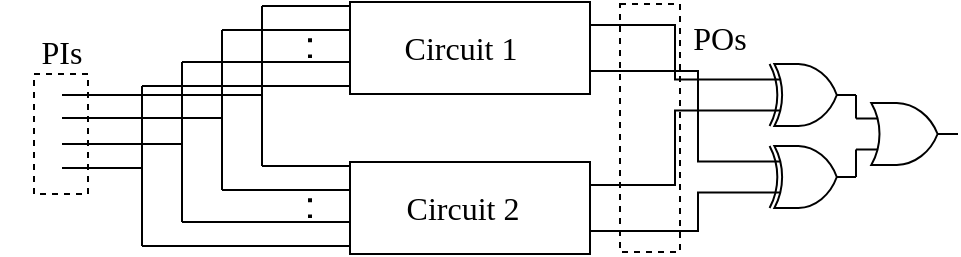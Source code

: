 <mxfile version="24.9.1">
  <diagram name="第 1 页" id="R_YB8eP6xfJqm2-LIVEI">
    <mxGraphModel dx="1113" dy="603" grid="0" gridSize="10" guides="1" tooltips="1" connect="1" arrows="1" fold="1" page="0" pageScale="1" pageWidth="827" pageHeight="1169" math="0" shadow="0">
      <root>
        <mxCell id="0" />
        <mxCell id="1" parent="0" />
        <mxCell id="FWlroTrUWCIazvGDAyiw-24" value="" style="endArrow=none;html=1;rounded=0;fontSize=12;startSize=8;endSize=8;curved=1;" edge="1" parent="1">
          <mxGeometry width="50" height="50" relative="1" as="geometry">
            <mxPoint x="30" y="108" as="sourcePoint" />
            <mxPoint x="90" y="108" as="targetPoint" />
          </mxGeometry>
        </mxCell>
        <mxCell id="FWlroTrUWCIazvGDAyiw-26" value="" style="endArrow=none;html=1;rounded=0;fontSize=12;startSize=8;endSize=8;curved=1;" edge="1" parent="1">
          <mxGeometry width="50" height="50" relative="1" as="geometry">
            <mxPoint x="30" y="188" as="sourcePoint" />
            <mxPoint x="90" y="188" as="targetPoint" />
          </mxGeometry>
        </mxCell>
        <mxCell id="FWlroTrUWCIazvGDAyiw-27" value="" style="endArrow=none;html=1;rounded=0;fontSize=12;startSize=8;endSize=8;curved=1;" edge="1" parent="1">
          <mxGeometry width="50" height="50" relative="1" as="geometry">
            <mxPoint x="30" y="188" as="sourcePoint" />
            <mxPoint x="30" y="108" as="targetPoint" />
          </mxGeometry>
        </mxCell>
        <mxCell id="FWlroTrUWCIazvGDAyiw-28" value="" style="endArrow=none;html=1;rounded=0;fontSize=12;startSize=8;endSize=8;curved=1;" edge="1" parent="1">
          <mxGeometry width="50" height="50" relative="1" as="geometry">
            <mxPoint x="10" y="120" as="sourcePoint" />
            <mxPoint x="90" y="120" as="targetPoint" />
          </mxGeometry>
        </mxCell>
        <mxCell id="FWlroTrUWCIazvGDAyiw-29" value="" style="endArrow=none;html=1;rounded=0;fontSize=12;startSize=8;endSize=8;curved=1;" edge="1" parent="1">
          <mxGeometry width="50" height="50" relative="1" as="geometry">
            <mxPoint x="10" y="200" as="sourcePoint" />
            <mxPoint x="90" y="200" as="targetPoint" />
          </mxGeometry>
        </mxCell>
        <mxCell id="FWlroTrUWCIazvGDAyiw-30" value="" style="endArrow=none;html=1;rounded=0;fontSize=12;startSize=8;endSize=8;curved=1;" edge="1" parent="1">
          <mxGeometry width="50" height="50" relative="1" as="geometry">
            <mxPoint x="-10" y="136" as="sourcePoint" />
            <mxPoint x="94" y="136" as="targetPoint" />
          </mxGeometry>
        </mxCell>
        <mxCell id="FWlroTrUWCIazvGDAyiw-31" value="" style="endArrow=none;html=1;rounded=0;fontSize=12;startSize=8;endSize=8;curved=1;" edge="1" parent="1">
          <mxGeometry width="50" height="50" relative="1" as="geometry">
            <mxPoint x="-10" y="216" as="sourcePoint" />
            <mxPoint x="90" y="216" as="targetPoint" />
          </mxGeometry>
        </mxCell>
        <mxCell id="FWlroTrUWCIazvGDAyiw-32" value="" style="endArrow=none;html=1;rounded=0;fontSize=12;startSize=8;endSize=8;curved=1;" edge="1" parent="1">
          <mxGeometry width="50" height="50" relative="1" as="geometry">
            <mxPoint x="10" y="200" as="sourcePoint" />
            <mxPoint x="10" y="120" as="targetPoint" />
          </mxGeometry>
        </mxCell>
        <mxCell id="FWlroTrUWCIazvGDAyiw-33" value="" style="endArrow=none;html=1;rounded=0;fontSize=12;startSize=8;endSize=8;curved=1;" edge="1" parent="1">
          <mxGeometry width="50" height="50" relative="1" as="geometry">
            <mxPoint x="-10" y="216" as="sourcePoint" />
            <mxPoint x="-10" y="136" as="targetPoint" />
          </mxGeometry>
        </mxCell>
        <mxCell id="FWlroTrUWCIazvGDAyiw-34" value="" style="endArrow=none;html=1;rounded=0;fontSize=12;startSize=8;endSize=8;curved=1;" edge="1" parent="1">
          <mxGeometry width="50" height="50" relative="1" as="geometry">
            <mxPoint x="-30" y="228" as="sourcePoint" />
            <mxPoint x="90" y="228" as="targetPoint" />
          </mxGeometry>
        </mxCell>
        <mxCell id="FWlroTrUWCIazvGDAyiw-35" value="" style="endArrow=none;html=1;rounded=0;fontSize=12;startSize=8;endSize=8;curved=1;" edge="1" parent="1">
          <mxGeometry width="50" height="50" relative="1" as="geometry">
            <mxPoint x="-30" y="148" as="sourcePoint" />
            <mxPoint x="90" y="148" as="targetPoint" />
          </mxGeometry>
        </mxCell>
        <mxCell id="FWlroTrUWCIazvGDAyiw-36" value="" style="endArrow=none;html=1;rounded=0;fontSize=12;startSize=8;endSize=8;curved=1;" edge="1" parent="1">
          <mxGeometry width="50" height="50" relative="1" as="geometry">
            <mxPoint x="-30" y="228" as="sourcePoint" />
            <mxPoint x="-30" y="148" as="targetPoint" />
          </mxGeometry>
        </mxCell>
        <mxCell id="FWlroTrUWCIazvGDAyiw-37" value="" style="endArrow=none;html=1;rounded=0;fontSize=12;startSize=8;endSize=8;curved=1;" edge="1" parent="1">
          <mxGeometry width="50" height="50" relative="1" as="geometry">
            <mxPoint x="-70" y="189" as="sourcePoint" />
            <mxPoint x="-30" y="189" as="targetPoint" />
          </mxGeometry>
        </mxCell>
        <mxCell id="FWlroTrUWCIazvGDAyiw-38" value="" style="endArrow=none;html=1;rounded=0;fontSize=12;startSize=8;endSize=8;curved=1;" edge="1" parent="1">
          <mxGeometry width="50" height="50" relative="1" as="geometry">
            <mxPoint x="-70" y="177" as="sourcePoint" />
            <mxPoint x="-10" y="177" as="targetPoint" />
          </mxGeometry>
        </mxCell>
        <mxCell id="FWlroTrUWCIazvGDAyiw-39" value="" style="endArrow=none;html=1;rounded=0;fontSize=12;startSize=8;endSize=8;curved=1;" edge="1" parent="1">
          <mxGeometry width="50" height="50" relative="1" as="geometry">
            <mxPoint x="-70" y="164" as="sourcePoint" />
            <mxPoint x="10" y="164" as="targetPoint" />
          </mxGeometry>
        </mxCell>
        <mxCell id="FWlroTrUWCIazvGDAyiw-40" value="" style="endArrow=none;html=1;rounded=0;fontSize=12;startSize=8;endSize=8;curved=1;" edge="1" parent="1">
          <mxGeometry width="50" height="50" relative="1" as="geometry">
            <mxPoint x="-70" y="152.5" as="sourcePoint" />
            <mxPoint x="30" y="152.5" as="targetPoint" />
          </mxGeometry>
        </mxCell>
        <mxCell id="FWlroTrUWCIazvGDAyiw-41" value="" style="rounded=0;whiteSpace=wrap;html=1;dashed=1;fillColor=none;" vertex="1" parent="1">
          <mxGeometry x="-84" y="142" width="27" height="60" as="geometry" />
        </mxCell>
        <mxCell id="FWlroTrUWCIazvGDAyiw-18" value="" style="group;fillColor=default;" vertex="1" connectable="0" parent="1">
          <mxGeometry x="90" y="186" width="170" height="46" as="geometry" />
        </mxCell>
        <mxCell id="FWlroTrUWCIazvGDAyiw-19" value="" style="rounded=0;whiteSpace=wrap;html=1;" vertex="1" parent="FWlroTrUWCIazvGDAyiw-18">
          <mxGeometry x="-16" width="120" height="46" as="geometry" />
        </mxCell>
        <mxCell id="FWlroTrUWCIazvGDAyiw-22" value="" style="endArrow=none;dashed=1;html=1;dashPattern=1 3;strokeWidth=2;rounded=0;fontSize=12;startSize=8;endSize=8;curved=1;" edge="1" parent="FWlroTrUWCIazvGDAyiw-18">
          <mxGeometry width="50" height="50" relative="1" as="geometry">
            <mxPoint x="-36" y="28" as="sourcePoint" />
            <mxPoint x="-36" y="12" as="targetPoint" />
          </mxGeometry>
        </mxCell>
        <mxCell id="FWlroTrUWCIazvGDAyiw-23" value="&lt;font face=&quot;Times New Roman&quot;&gt;Circuit 2&lt;/font&gt;" style="text;html=1;align=center;verticalAlign=middle;whiteSpace=wrap;rounded=0;fontSize=16;" vertex="1" parent="FWlroTrUWCIazvGDAyiw-18">
          <mxGeometry x="8" y="8" width="65" height="30" as="geometry" />
        </mxCell>
        <mxCell id="FWlroTrUWCIazvGDAyiw-11" value="" style="group;fillColor=default;" vertex="1" connectable="0" parent="1">
          <mxGeometry x="90" y="106" width="199" height="46" as="geometry" />
        </mxCell>
        <mxCell id="FWlroTrUWCIazvGDAyiw-2" value="" style="rounded=0;whiteSpace=wrap;html=1;" vertex="1" parent="FWlroTrUWCIazvGDAyiw-11">
          <mxGeometry x="-16" width="120" height="46" as="geometry" />
        </mxCell>
        <mxCell id="FWlroTrUWCIazvGDAyiw-10" value="" style="endArrow=none;dashed=1;html=1;dashPattern=1 3;strokeWidth=2;rounded=0;fontSize=12;startSize=8;endSize=8;curved=1;" edge="1" parent="FWlroTrUWCIazvGDAyiw-11">
          <mxGeometry width="50" height="50" relative="1" as="geometry">
            <mxPoint x="-36" y="28" as="sourcePoint" />
            <mxPoint x="-36" y="12" as="targetPoint" />
          </mxGeometry>
        </mxCell>
        <mxCell id="FWlroTrUWCIazvGDAyiw-17" value="&lt;font face=&quot;Times New Roman&quot;&gt;Circuit 1&lt;/font&gt;" style="text;html=1;align=center;verticalAlign=middle;whiteSpace=wrap;rounded=0;fontSize=16;" vertex="1" parent="FWlroTrUWCIazvGDAyiw-11">
          <mxGeometry x="7" y="8" width="65" height="30" as="geometry" />
        </mxCell>
        <mxCell id="FWlroTrUWCIazvGDAyiw-62" value="&lt;font face=&quot;Times New Roman&quot;&gt;POs&lt;/font&gt;" style="text;html=1;align=center;verticalAlign=middle;whiteSpace=wrap;rounded=0;fontSize=16;" vertex="1" parent="FWlroTrUWCIazvGDAyiw-11">
          <mxGeometry x="139" y="3" width="60" height="30" as="geometry" />
        </mxCell>
        <mxCell id="FWlroTrUWCIazvGDAyiw-53" style="edgeStyle=orthogonalEdgeStyle;rounded=0;orthogonalLoop=1;jettySize=auto;html=1;exitX=0;exitY=0.25;exitDx=0;exitDy=0;exitPerimeter=0;entryX=1;entryY=0.25;entryDx=0;entryDy=0;fontSize=12;startSize=8;endSize=8;endArrow=none;endFill=0;" edge="1" parent="1" source="FWlroTrUWCIazvGDAyiw-51" target="FWlroTrUWCIazvGDAyiw-2">
          <mxGeometry relative="1" as="geometry" />
        </mxCell>
        <mxCell id="FWlroTrUWCIazvGDAyiw-54" style="edgeStyle=orthogonalEdgeStyle;rounded=0;orthogonalLoop=1;jettySize=auto;html=1;exitX=0;exitY=0.75;exitDx=0;exitDy=0;exitPerimeter=0;entryX=1;entryY=0.25;entryDx=0;entryDy=0;fontSize=12;startSize=8;endSize=8;endArrow=none;endFill=0;" edge="1" parent="1" source="FWlroTrUWCIazvGDAyiw-51" target="FWlroTrUWCIazvGDAyiw-19">
          <mxGeometry relative="1" as="geometry" />
        </mxCell>
        <mxCell id="FWlroTrUWCIazvGDAyiw-59" style="edgeStyle=orthogonalEdgeStyle;rounded=0;orthogonalLoop=1;jettySize=auto;html=1;exitX=1;exitY=0.5;exitDx=0;exitDy=0;exitPerimeter=0;fontSize=12;startSize=8;endSize=8;endArrow=none;endFill=0;entryX=0;entryY=0.25;entryDx=0;entryDy=0;entryPerimeter=0;" edge="1" parent="1" source="FWlroTrUWCIazvGDAyiw-51" target="FWlroTrUWCIazvGDAyiw-63">
          <mxGeometry relative="1" as="geometry">
            <mxPoint x="344.919" y="153" as="targetPoint" />
          </mxGeometry>
        </mxCell>
        <mxCell id="FWlroTrUWCIazvGDAyiw-51" value="" style="verticalLabelPosition=bottom;shadow=0;dashed=0;align=center;html=1;verticalAlign=top;shape=mxgraph.electrical.logic_gates.logic_gate;operation=xor;" vertex="1" parent="1">
          <mxGeometry x="279" y="137" width="48" height="31" as="geometry" />
        </mxCell>
        <mxCell id="FWlroTrUWCIazvGDAyiw-55" style="edgeStyle=orthogonalEdgeStyle;rounded=0;orthogonalLoop=1;jettySize=auto;html=1;exitX=0;exitY=0.25;exitDx=0;exitDy=0;exitPerimeter=0;entryX=1;entryY=0.75;entryDx=0;entryDy=0;fontSize=12;startSize=8;endSize=8;endArrow=none;endFill=0;" edge="1" parent="1" source="FWlroTrUWCIazvGDAyiw-52" target="FWlroTrUWCIazvGDAyiw-2">
          <mxGeometry relative="1" as="geometry">
            <Array as="points">
              <mxPoint x="248" y="186" />
              <mxPoint x="248" y="141" />
            </Array>
          </mxGeometry>
        </mxCell>
        <mxCell id="FWlroTrUWCIazvGDAyiw-56" style="edgeStyle=orthogonalEdgeStyle;rounded=0;orthogonalLoop=1;jettySize=auto;html=1;exitX=0;exitY=0.75;exitDx=0;exitDy=0;exitPerimeter=0;entryX=1;entryY=0.75;entryDx=0;entryDy=0;fontSize=12;startSize=8;endSize=8;endArrow=none;endFill=0;" edge="1" parent="1" source="FWlroTrUWCIazvGDAyiw-52" target="FWlroTrUWCIazvGDAyiw-19">
          <mxGeometry relative="1" as="geometry">
            <Array as="points">
              <mxPoint x="248" y="201" />
              <mxPoint x="248" y="221" />
            </Array>
          </mxGeometry>
        </mxCell>
        <mxCell id="FWlroTrUWCIazvGDAyiw-60" style="edgeStyle=orthogonalEdgeStyle;rounded=0;orthogonalLoop=1;jettySize=auto;html=1;exitX=1;exitY=0.5;exitDx=0;exitDy=0;exitPerimeter=0;fontSize=12;startSize=8;endSize=8;endArrow=none;endFill=0;entryX=0;entryY=0.75;entryDx=0;entryDy=0;entryPerimeter=0;" edge="1" parent="1" source="FWlroTrUWCIazvGDAyiw-52" target="FWlroTrUWCIazvGDAyiw-63">
          <mxGeometry relative="1" as="geometry">
            <mxPoint x="344.464" y="194" as="targetPoint" />
          </mxGeometry>
        </mxCell>
        <mxCell id="FWlroTrUWCIazvGDAyiw-52" value="" style="verticalLabelPosition=bottom;shadow=0;dashed=0;align=center;html=1;verticalAlign=top;shape=mxgraph.electrical.logic_gates.logic_gate;operation=xor;" vertex="1" parent="1">
          <mxGeometry x="279" y="178" width="48" height="31" as="geometry" />
        </mxCell>
        <mxCell id="FWlroTrUWCIazvGDAyiw-57" value="" style="rounded=0;whiteSpace=wrap;html=1;dashed=1;fillColor=none;" vertex="1" parent="1">
          <mxGeometry x="209" y="107" width="30" height="124" as="geometry" />
        </mxCell>
        <mxCell id="FWlroTrUWCIazvGDAyiw-61" value="&lt;font face=&quot;Times New Roman&quot;&gt;PIs&lt;/font&gt;" style="text;html=1;align=center;verticalAlign=middle;whiteSpace=wrap;rounded=0;fontSize=16;" vertex="1" parent="1">
          <mxGeometry x="-100.5" y="116" width="60" height="30" as="geometry" />
        </mxCell>
        <mxCell id="FWlroTrUWCIazvGDAyiw-63" value="" style="verticalLabelPosition=bottom;shadow=0;dashed=0;align=center;html=1;verticalAlign=top;shape=mxgraph.electrical.logic_gates.logic_gate;operation=or;" vertex="1" parent="1">
          <mxGeometry x="327" y="156.5" width="51" height="31" as="geometry" />
        </mxCell>
      </root>
    </mxGraphModel>
  </diagram>
</mxfile>
